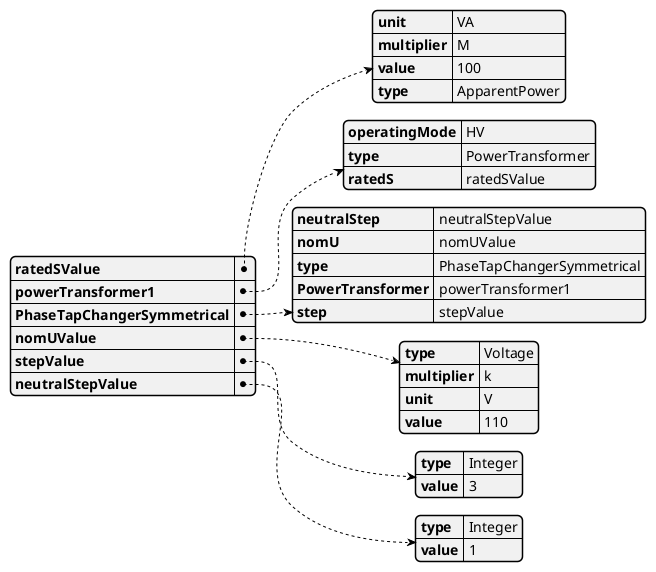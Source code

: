 @startjson
{
  "ratedSValue": {
    "unit": "VA",
    "multiplier": "M",
    "value": "100",
    "type": "ApparentPower"
  },
  "powerTransformer1": {
    "operatingMode": "HV",
    "type": "PowerTransformer",
    "ratedS": "ratedSValue"
  },
  "PhaseTapChangerSymmetrical": {
    "neutralStep": "neutralStepValue",
    "nomU": "nomUValue",
    "type": "PhaseTapChangerSymmetrical",
    "PowerTransformer": "powerTransformer1",
    "step": "stepValue"
  },
  "nomUValue": {
    "type": "Voltage",
    "multiplier": "k",
    "unit": "V",
    "value": "110"
  },
  "stepValue": {
    "type": "Integer",
    "value": "3"
  },
  "neutralStepValue": {
    "type": "Integer",
    "value": "1"
  }
}
@endjson
